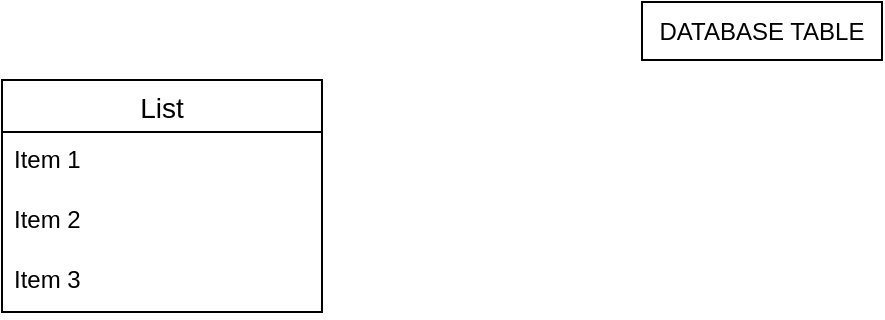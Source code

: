 <mxfile version="18.1.2" type="github">
  <diagram id="v61ObVZn4Dyt1f8KJu9b" name="Page-1">
    <mxGraphModel dx="661" dy="1523" grid="1" gridSize="10" guides="1" tooltips="1" connect="1" arrows="1" fold="1" page="1" pageScale="1" pageWidth="827" pageHeight="1169" math="0" shadow="0">
      <root>
        <mxCell id="0" />
        <mxCell id="1" parent="0" />
        <mxCell id="X6-YLZsiEVk8ZDEVDQcH-14" value="DATABASE TABLE" style="rounded=0;whiteSpace=wrap;html=1;" vertex="1" parent="1">
          <mxGeometry x="340" y="-1169" width="120" height="29" as="geometry" />
        </mxCell>
        <mxCell id="X6-YLZsiEVk8ZDEVDQcH-28" value="List" style="swimlane;fontStyle=0;childLayout=stackLayout;horizontal=1;startSize=26;horizontalStack=0;resizeParent=1;resizeParentMax=0;resizeLast=0;collapsible=1;marginBottom=0;align=center;fontSize=14;" vertex="1" parent="1">
          <mxGeometry x="20" y="-1130" width="160" height="116" as="geometry" />
        </mxCell>
        <mxCell id="X6-YLZsiEVk8ZDEVDQcH-29" value="Item 1" style="text;strokeColor=none;fillColor=none;spacingLeft=4;spacingRight=4;overflow=hidden;rotatable=0;points=[[0,0.5],[1,0.5]];portConstraint=eastwest;fontSize=12;" vertex="1" parent="X6-YLZsiEVk8ZDEVDQcH-28">
          <mxGeometry y="26" width="160" height="30" as="geometry" />
        </mxCell>
        <mxCell id="X6-YLZsiEVk8ZDEVDQcH-30" value="Item 2" style="text;strokeColor=none;fillColor=none;spacingLeft=4;spacingRight=4;overflow=hidden;rotatable=0;points=[[0,0.5],[1,0.5]];portConstraint=eastwest;fontSize=12;" vertex="1" parent="X6-YLZsiEVk8ZDEVDQcH-28">
          <mxGeometry y="56" width="160" height="30" as="geometry" />
        </mxCell>
        <mxCell id="X6-YLZsiEVk8ZDEVDQcH-31" value="Item 3" style="text;strokeColor=none;fillColor=none;spacingLeft=4;spacingRight=4;overflow=hidden;rotatable=0;points=[[0,0.5],[1,0.5]];portConstraint=eastwest;fontSize=12;" vertex="1" parent="X6-YLZsiEVk8ZDEVDQcH-28">
          <mxGeometry y="86" width="160" height="30" as="geometry" />
        </mxCell>
      </root>
    </mxGraphModel>
  </diagram>
</mxfile>
